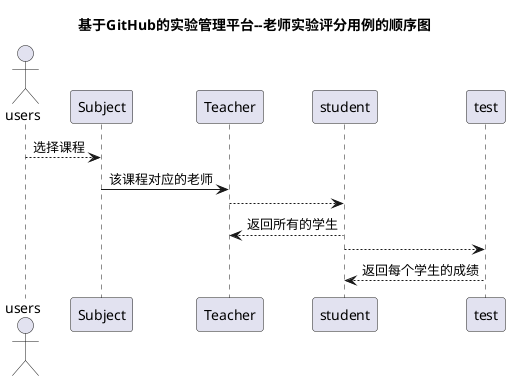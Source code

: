 @startuml
title 基于GitHub的实验管理平台--老师实验评分用例的顺序图
actor users
users-->Subject:选择课程
Subject -> Teacher:该课程对应的老师

Teacher-->student
student-->Teacher:返回所有的学生
student-->test
test-->student:返回每个学生的成绩
@enduml
